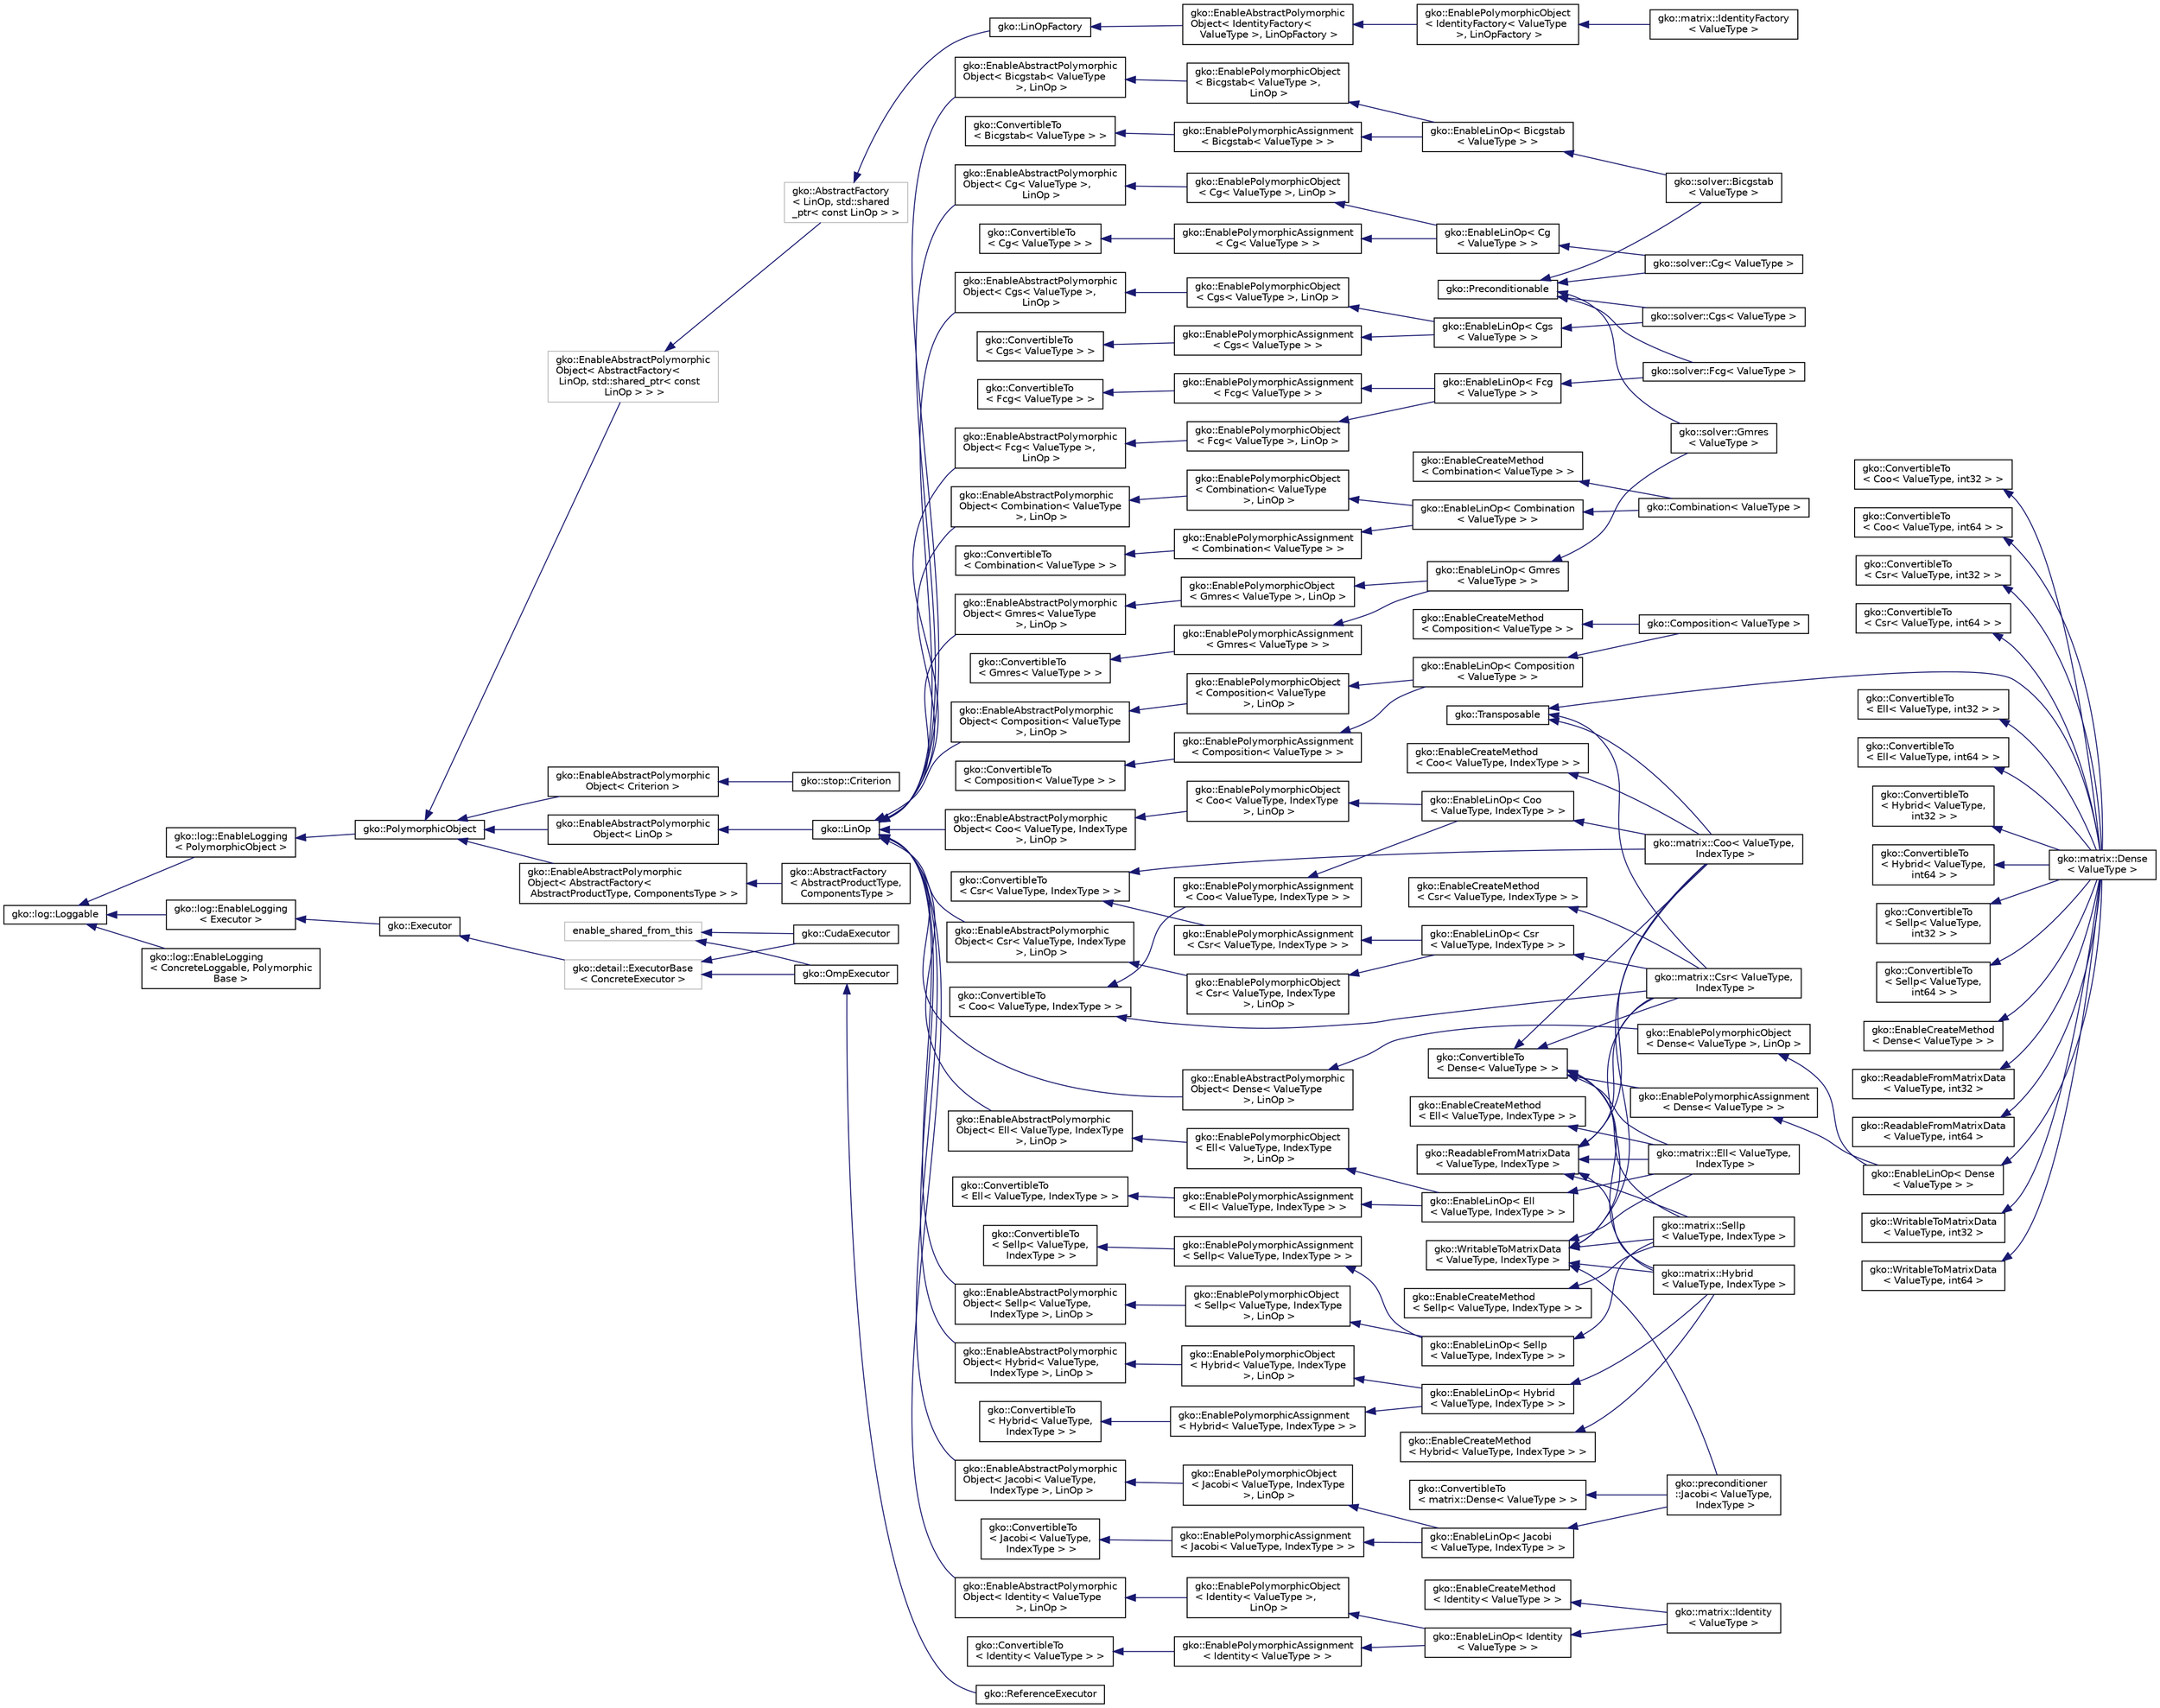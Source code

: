 digraph "Graphical Class Hierarchy"
{
 // INTERACTIVE_SVG=YES
  edge [fontname="Helvetica",fontsize="10",labelfontname="Helvetica",labelfontsize="10"];
  node [fontname="Helvetica",fontsize="10",shape=record];
  rankdir="LR";
  Node1 [label="gko::ConvertibleTo\l\< Bicgstab\< ValueType \> \>",height=0.2,width=0.4,color="black", fillcolor="white", style="filled",URL="$classgko_1_1ConvertibleTo.html"];
  Node1 -> Node2 [dir="back",color="midnightblue",fontsize="10",style="solid",fontname="Helvetica"];
  Node2 [label="gko::EnablePolymorphicAssignment\l\< Bicgstab\< ValueType \> \>",height=0.2,width=0.4,color="black", fillcolor="white", style="filled",URL="$classgko_1_1EnablePolymorphicAssignment.html"];
  Node2 -> Node3 [dir="back",color="midnightblue",fontsize="10",style="solid",fontname="Helvetica"];
  Node3 [label="gko::EnableLinOp\< Bicgstab\l\< ValueType \> \>",height=0.2,width=0.4,color="black", fillcolor="white", style="filled",URL="$classgko_1_1EnableLinOp.html"];
  Node3 -> Node4 [dir="back",color="midnightblue",fontsize="10",style="solid",fontname="Helvetica"];
  Node4 [label="gko::solver::Bicgstab\l\< ValueType \>",height=0.2,width=0.4,color="black", fillcolor="white", style="filled",URL="$classgko_1_1solver_1_1Bicgstab.html",tooltip="BiCGSTAB or the Bi-Conjugate Gradient-Stabilized is a Krylov subspace solver. "];
  Node5 [label="gko::ConvertibleTo\l\< Cg\< ValueType \> \>",height=0.2,width=0.4,color="black", fillcolor="white", style="filled",URL="$classgko_1_1ConvertibleTo.html"];
  Node5 -> Node6 [dir="back",color="midnightblue",fontsize="10",style="solid",fontname="Helvetica"];
  Node6 [label="gko::EnablePolymorphicAssignment\l\< Cg\< ValueType \> \>",height=0.2,width=0.4,color="black", fillcolor="white", style="filled",URL="$classgko_1_1EnablePolymorphicAssignment.html"];
  Node6 -> Node7 [dir="back",color="midnightblue",fontsize="10",style="solid",fontname="Helvetica"];
  Node7 [label="gko::EnableLinOp\< Cg\l\< ValueType \> \>",height=0.2,width=0.4,color="black", fillcolor="white", style="filled",URL="$classgko_1_1EnableLinOp.html"];
  Node7 -> Node8 [dir="back",color="midnightblue",fontsize="10",style="solid",fontname="Helvetica"];
  Node8 [label="gko::solver::Cg\< ValueType \>",height=0.2,width=0.4,color="black", fillcolor="white", style="filled",URL="$classgko_1_1solver_1_1Cg.html",tooltip="CG or the conjugate gradient method is an iterative type Krylov subspace method which is suitable for..."];
  Node9 [label="gko::ConvertibleTo\l\< Cgs\< ValueType \> \>",height=0.2,width=0.4,color="black", fillcolor="white", style="filled",URL="$classgko_1_1ConvertibleTo.html"];
  Node9 -> Node10 [dir="back",color="midnightblue",fontsize="10",style="solid",fontname="Helvetica"];
  Node10 [label="gko::EnablePolymorphicAssignment\l\< Cgs\< ValueType \> \>",height=0.2,width=0.4,color="black", fillcolor="white", style="filled",URL="$classgko_1_1EnablePolymorphicAssignment.html"];
  Node10 -> Node11 [dir="back",color="midnightblue",fontsize="10",style="solid",fontname="Helvetica"];
  Node11 [label="gko::EnableLinOp\< Cgs\l\< ValueType \> \>",height=0.2,width=0.4,color="black", fillcolor="white", style="filled",URL="$classgko_1_1EnableLinOp.html"];
  Node11 -> Node12 [dir="back",color="midnightblue",fontsize="10",style="solid",fontname="Helvetica"];
  Node12 [label="gko::solver::Cgs\< ValueType \>",height=0.2,width=0.4,color="black", fillcolor="white", style="filled",URL="$classgko_1_1solver_1_1Cgs.html",tooltip="CGS or the conjugate gradient square method is an iterative type Krylov subspace method which is suit..."];
  Node13 [label="gko::ConvertibleTo\l\< Combination\< ValueType \> \>",height=0.2,width=0.4,color="black", fillcolor="white", style="filled",URL="$classgko_1_1ConvertibleTo.html"];
  Node13 -> Node14 [dir="back",color="midnightblue",fontsize="10",style="solid",fontname="Helvetica"];
  Node14 [label="gko::EnablePolymorphicAssignment\l\< Combination\< ValueType \> \>",height=0.2,width=0.4,color="black", fillcolor="white", style="filled",URL="$classgko_1_1EnablePolymorphicAssignment.html"];
  Node14 -> Node15 [dir="back",color="midnightblue",fontsize="10",style="solid",fontname="Helvetica"];
  Node15 [label="gko::EnableLinOp\< Combination\l\< ValueType \> \>",height=0.2,width=0.4,color="black", fillcolor="white", style="filled",URL="$classgko_1_1EnableLinOp.html"];
  Node15 -> Node16 [dir="back",color="midnightblue",fontsize="10",style="solid",fontname="Helvetica"];
  Node16 [label="gko::Combination\< ValueType \>",height=0.2,width=0.4,color="black", fillcolor="white", style="filled",URL="$classgko_1_1Combination.html",tooltip="The Combination class can be used to construct a linear combination of multiple linear operators `c1 ..."];
  Node17 [label="gko::ConvertibleTo\l\< Composition\< ValueType \> \>",height=0.2,width=0.4,color="black", fillcolor="white", style="filled",URL="$classgko_1_1ConvertibleTo.html"];
  Node17 -> Node18 [dir="back",color="midnightblue",fontsize="10",style="solid",fontname="Helvetica"];
  Node18 [label="gko::EnablePolymorphicAssignment\l\< Composition\< ValueType \> \>",height=0.2,width=0.4,color="black", fillcolor="white", style="filled",URL="$classgko_1_1EnablePolymorphicAssignment.html"];
  Node18 -> Node19 [dir="back",color="midnightblue",fontsize="10",style="solid",fontname="Helvetica"];
  Node19 [label="gko::EnableLinOp\< Composition\l\< ValueType \> \>",height=0.2,width=0.4,color="black", fillcolor="white", style="filled",URL="$classgko_1_1EnableLinOp.html"];
  Node19 -> Node20 [dir="back",color="midnightblue",fontsize="10",style="solid",fontname="Helvetica"];
  Node20 [label="gko::Composition\< ValueType \>",height=0.2,width=0.4,color="black", fillcolor="white", style="filled",URL="$classgko_1_1Composition.html",tooltip="The Composition class can be used to compose linear operators op1, op2, ..., opn and obtain the opera..."];
  Node21 [label="gko::ConvertibleTo\l\< Coo\< ValueType, IndexType \> \>",height=0.2,width=0.4,color="black", fillcolor="white", style="filled",URL="$classgko_1_1ConvertibleTo.html"];
  Node21 -> Node22 [dir="back",color="midnightblue",fontsize="10",style="solid",fontname="Helvetica"];
  Node22 [label="gko::EnablePolymorphicAssignment\l\< Coo\< ValueType, IndexType \> \>",height=0.2,width=0.4,color="black", fillcolor="white", style="filled",URL="$classgko_1_1EnablePolymorphicAssignment.html"];
  Node22 -> Node23 [dir="back",color="midnightblue",fontsize="10",style="solid",fontname="Helvetica"];
  Node23 [label="gko::EnableLinOp\< Coo\l\< ValueType, IndexType \> \>",height=0.2,width=0.4,color="black", fillcolor="white", style="filled",URL="$classgko_1_1EnableLinOp.html"];
  Node23 -> Node24 [dir="back",color="midnightblue",fontsize="10",style="solid",fontname="Helvetica"];
  Node24 [label="gko::matrix::Coo\< ValueType,\l IndexType \>",height=0.2,width=0.4,color="black", fillcolor="white", style="filled",URL="$classgko_1_1matrix_1_1Coo.html",tooltip="COO stores a matrix in the coordinate matrix format. "];
  Node21 -> Node25 [dir="back",color="midnightblue",fontsize="10",style="solid",fontname="Helvetica"];
  Node25 [label="gko::matrix::Csr\< ValueType,\l IndexType \>",height=0.2,width=0.4,color="black", fillcolor="white", style="filled",URL="$classgko_1_1matrix_1_1Csr.html",tooltip="CSR is a matrix format which stores only the nonzero coefficients by compressing each row of the matr..."];
  Node26 [label="gko::ConvertibleTo\l\< Coo\< ValueType, int32 \> \>",height=0.2,width=0.4,color="black", fillcolor="white", style="filled",URL="$classgko_1_1ConvertibleTo.html"];
  Node26 -> Node27 [dir="back",color="midnightblue",fontsize="10",style="solid",fontname="Helvetica"];
  Node27 [label="gko::matrix::Dense\l\< ValueType \>",height=0.2,width=0.4,color="black", fillcolor="white", style="filled",URL="$classgko_1_1matrix_1_1Dense.html",tooltip="Dense is a matrix format which explicitly stores all values of the matrix. "];
  Node28 [label="gko::ConvertibleTo\l\< Coo\< ValueType, int64 \> \>",height=0.2,width=0.4,color="black", fillcolor="white", style="filled",URL="$classgko_1_1ConvertibleTo.html"];
  Node28 -> Node27 [dir="back",color="midnightblue",fontsize="10",style="solid",fontname="Helvetica"];
  Node29 [label="gko::ConvertibleTo\l\< Csr\< ValueType, IndexType \> \>",height=0.2,width=0.4,color="black", fillcolor="white", style="filled",URL="$classgko_1_1ConvertibleTo.html"];
  Node29 -> Node30 [dir="back",color="midnightblue",fontsize="10",style="solid",fontname="Helvetica"];
  Node30 [label="gko::EnablePolymorphicAssignment\l\< Csr\< ValueType, IndexType \> \>",height=0.2,width=0.4,color="black", fillcolor="white", style="filled",URL="$classgko_1_1EnablePolymorphicAssignment.html"];
  Node30 -> Node31 [dir="back",color="midnightblue",fontsize="10",style="solid",fontname="Helvetica"];
  Node31 [label="gko::EnableLinOp\< Csr\l\< ValueType, IndexType \> \>",height=0.2,width=0.4,color="black", fillcolor="white", style="filled",URL="$classgko_1_1EnableLinOp.html"];
  Node31 -> Node25 [dir="back",color="midnightblue",fontsize="10",style="solid",fontname="Helvetica"];
  Node29 -> Node24 [dir="back",color="midnightblue",fontsize="10",style="solid",fontname="Helvetica"];
  Node32 [label="gko::ConvertibleTo\l\< Csr\< ValueType, int32 \> \>",height=0.2,width=0.4,color="black", fillcolor="white", style="filled",URL="$classgko_1_1ConvertibleTo.html"];
  Node32 -> Node27 [dir="back",color="midnightblue",fontsize="10",style="solid",fontname="Helvetica"];
  Node33 [label="gko::ConvertibleTo\l\< Csr\< ValueType, int64 \> \>",height=0.2,width=0.4,color="black", fillcolor="white", style="filled",URL="$classgko_1_1ConvertibleTo.html"];
  Node33 -> Node27 [dir="back",color="midnightblue",fontsize="10",style="solid",fontname="Helvetica"];
  Node34 [label="gko::ConvertibleTo\l\< Dense\< ValueType \> \>",height=0.2,width=0.4,color="black", fillcolor="white", style="filled",URL="$classgko_1_1ConvertibleTo.html"];
  Node34 -> Node35 [dir="back",color="midnightblue",fontsize="10",style="solid",fontname="Helvetica"];
  Node35 [label="gko::EnablePolymorphicAssignment\l\< Dense\< ValueType \> \>",height=0.2,width=0.4,color="black", fillcolor="white", style="filled",URL="$classgko_1_1EnablePolymorphicAssignment.html"];
  Node35 -> Node36 [dir="back",color="midnightblue",fontsize="10",style="solid",fontname="Helvetica"];
  Node36 [label="gko::EnableLinOp\< Dense\l\< ValueType \> \>",height=0.2,width=0.4,color="black", fillcolor="white", style="filled",URL="$classgko_1_1EnableLinOp.html"];
  Node36 -> Node27 [dir="back",color="midnightblue",fontsize="10",style="solid",fontname="Helvetica"];
  Node34 -> Node24 [dir="back",color="midnightblue",fontsize="10",style="solid",fontname="Helvetica"];
  Node34 -> Node25 [dir="back",color="midnightblue",fontsize="10",style="solid",fontname="Helvetica"];
  Node34 -> Node37 [dir="back",color="midnightblue",fontsize="10",style="solid",fontname="Helvetica"];
  Node37 [label="gko::matrix::Ell\< ValueType,\l IndexType \>",height=0.2,width=0.4,color="black", fillcolor="white", style="filled",URL="$classgko_1_1matrix_1_1Ell.html",tooltip="ELL is a matrix format where stride with explicit zeros is used such that all rows have the same numb..."];
  Node34 -> Node38 [dir="back",color="midnightblue",fontsize="10",style="solid",fontname="Helvetica"];
  Node38 [label="gko::matrix::Hybrid\l\< ValueType, IndexType \>",height=0.2,width=0.4,color="black", fillcolor="white", style="filled",URL="$classgko_1_1matrix_1_1Hybrid.html",tooltip="HYBRID is a matrix format which splits the matrix into ELLPACK and COO format. "];
  Node34 -> Node39 [dir="back",color="midnightblue",fontsize="10",style="solid",fontname="Helvetica"];
  Node39 [label="gko::matrix::Sellp\l\< ValueType, IndexType \>",height=0.2,width=0.4,color="black", fillcolor="white", style="filled",URL="$classgko_1_1matrix_1_1Sellp.html",tooltip="SELL-P is a matrix format similar to ELL format. "];
  Node40 [label="gko::ConvertibleTo\l\< Ell\< ValueType, IndexType \> \>",height=0.2,width=0.4,color="black", fillcolor="white", style="filled",URL="$classgko_1_1ConvertibleTo.html"];
  Node40 -> Node41 [dir="back",color="midnightblue",fontsize="10",style="solid",fontname="Helvetica"];
  Node41 [label="gko::EnablePolymorphicAssignment\l\< Ell\< ValueType, IndexType \> \>",height=0.2,width=0.4,color="black", fillcolor="white", style="filled",URL="$classgko_1_1EnablePolymorphicAssignment.html"];
  Node41 -> Node42 [dir="back",color="midnightblue",fontsize="10",style="solid",fontname="Helvetica"];
  Node42 [label="gko::EnableLinOp\< Ell\l\< ValueType, IndexType \> \>",height=0.2,width=0.4,color="black", fillcolor="white", style="filled",URL="$classgko_1_1EnableLinOp.html"];
  Node42 -> Node37 [dir="back",color="midnightblue",fontsize="10",style="solid",fontname="Helvetica"];
  Node43 [label="gko::ConvertibleTo\l\< Ell\< ValueType, int32 \> \>",height=0.2,width=0.4,color="black", fillcolor="white", style="filled",URL="$classgko_1_1ConvertibleTo.html"];
  Node43 -> Node27 [dir="back",color="midnightblue",fontsize="10",style="solid",fontname="Helvetica"];
  Node44 [label="gko::ConvertibleTo\l\< Ell\< ValueType, int64 \> \>",height=0.2,width=0.4,color="black", fillcolor="white", style="filled",URL="$classgko_1_1ConvertibleTo.html"];
  Node44 -> Node27 [dir="back",color="midnightblue",fontsize="10",style="solid",fontname="Helvetica"];
  Node45 [label="gko::ConvertibleTo\l\< Fcg\< ValueType \> \>",height=0.2,width=0.4,color="black", fillcolor="white", style="filled",URL="$classgko_1_1ConvertibleTo.html"];
  Node45 -> Node46 [dir="back",color="midnightblue",fontsize="10",style="solid",fontname="Helvetica"];
  Node46 [label="gko::EnablePolymorphicAssignment\l\< Fcg\< ValueType \> \>",height=0.2,width=0.4,color="black", fillcolor="white", style="filled",URL="$classgko_1_1EnablePolymorphicAssignment.html"];
  Node46 -> Node47 [dir="back",color="midnightblue",fontsize="10",style="solid",fontname="Helvetica"];
  Node47 [label="gko::EnableLinOp\< Fcg\l\< ValueType \> \>",height=0.2,width=0.4,color="black", fillcolor="white", style="filled",URL="$classgko_1_1EnableLinOp.html"];
  Node47 -> Node48 [dir="back",color="midnightblue",fontsize="10",style="solid",fontname="Helvetica"];
  Node48 [label="gko::solver::Fcg\< ValueType \>",height=0.2,width=0.4,color="black", fillcolor="white", style="filled",URL="$classgko_1_1solver_1_1Fcg.html",tooltip="FCG or the flexible conjugate gradient method is an iterative type Krylov subspace method which is su..."];
  Node49 [label="gko::ConvertibleTo\l\< Gmres\< ValueType \> \>",height=0.2,width=0.4,color="black", fillcolor="white", style="filled",URL="$classgko_1_1ConvertibleTo.html"];
  Node49 -> Node50 [dir="back",color="midnightblue",fontsize="10",style="solid",fontname="Helvetica"];
  Node50 [label="gko::EnablePolymorphicAssignment\l\< Gmres\< ValueType \> \>",height=0.2,width=0.4,color="black", fillcolor="white", style="filled",URL="$classgko_1_1EnablePolymorphicAssignment.html"];
  Node50 -> Node51 [dir="back",color="midnightblue",fontsize="10",style="solid",fontname="Helvetica"];
  Node51 [label="gko::EnableLinOp\< Gmres\l\< ValueType \> \>",height=0.2,width=0.4,color="black", fillcolor="white", style="filled",URL="$classgko_1_1EnableLinOp.html"];
  Node51 -> Node52 [dir="back",color="midnightblue",fontsize="10",style="solid",fontname="Helvetica"];
  Node52 [label="gko::solver::Gmres\l\< ValueType \>",height=0.2,width=0.4,color="black", fillcolor="white", style="filled",URL="$classgko_1_1solver_1_1Gmres.html",tooltip="GMRES or the generalized minimal residual method is an iterative type Krylov subspace method which is..."];
  Node53 [label="gko::ConvertibleTo\l\< Hybrid\< ValueType,\l IndexType \> \>",height=0.2,width=0.4,color="black", fillcolor="white", style="filled",URL="$classgko_1_1ConvertibleTo.html"];
  Node53 -> Node54 [dir="back",color="midnightblue",fontsize="10",style="solid",fontname="Helvetica"];
  Node54 [label="gko::EnablePolymorphicAssignment\l\< Hybrid\< ValueType, IndexType \> \>",height=0.2,width=0.4,color="black", fillcolor="white", style="filled",URL="$classgko_1_1EnablePolymorphicAssignment.html"];
  Node54 -> Node55 [dir="back",color="midnightblue",fontsize="10",style="solid",fontname="Helvetica"];
  Node55 [label="gko::EnableLinOp\< Hybrid\l\< ValueType, IndexType \> \>",height=0.2,width=0.4,color="black", fillcolor="white", style="filled",URL="$classgko_1_1EnableLinOp.html"];
  Node55 -> Node38 [dir="back",color="midnightblue",fontsize="10",style="solid",fontname="Helvetica"];
  Node56 [label="gko::ConvertibleTo\l\< Hybrid\< ValueType,\l int32 \> \>",height=0.2,width=0.4,color="black", fillcolor="white", style="filled",URL="$classgko_1_1ConvertibleTo.html"];
  Node56 -> Node27 [dir="back",color="midnightblue",fontsize="10",style="solid",fontname="Helvetica"];
  Node57 [label="gko::ConvertibleTo\l\< Hybrid\< ValueType,\l int64 \> \>",height=0.2,width=0.4,color="black", fillcolor="white", style="filled",URL="$classgko_1_1ConvertibleTo.html"];
  Node57 -> Node27 [dir="back",color="midnightblue",fontsize="10",style="solid",fontname="Helvetica"];
  Node58 [label="gko::ConvertibleTo\l\< Identity\< ValueType \> \>",height=0.2,width=0.4,color="black", fillcolor="white", style="filled",URL="$classgko_1_1ConvertibleTo.html"];
  Node58 -> Node59 [dir="back",color="midnightblue",fontsize="10",style="solid",fontname="Helvetica"];
  Node59 [label="gko::EnablePolymorphicAssignment\l\< Identity\< ValueType \> \>",height=0.2,width=0.4,color="black", fillcolor="white", style="filled",URL="$classgko_1_1EnablePolymorphicAssignment.html"];
  Node59 -> Node60 [dir="back",color="midnightblue",fontsize="10",style="solid",fontname="Helvetica"];
  Node60 [label="gko::EnableLinOp\< Identity\l\< ValueType \> \>",height=0.2,width=0.4,color="black", fillcolor="white", style="filled",URL="$classgko_1_1EnableLinOp.html"];
  Node60 -> Node61 [dir="back",color="midnightblue",fontsize="10",style="solid",fontname="Helvetica"];
  Node61 [label="gko::matrix::Identity\l\< ValueType \>",height=0.2,width=0.4,color="black", fillcolor="white", style="filled",URL="$classgko_1_1matrix_1_1Identity.html",tooltip="This class is a utility which efficiently implements the identity matrix (a linear operator which map..."];
  Node62 [label="gko::ConvertibleTo\l\< Jacobi\< ValueType,\l IndexType \> \>",height=0.2,width=0.4,color="black", fillcolor="white", style="filled",URL="$classgko_1_1ConvertibleTo.html"];
  Node62 -> Node63 [dir="back",color="midnightblue",fontsize="10",style="solid",fontname="Helvetica"];
  Node63 [label="gko::EnablePolymorphicAssignment\l\< Jacobi\< ValueType, IndexType \> \>",height=0.2,width=0.4,color="black", fillcolor="white", style="filled",URL="$classgko_1_1EnablePolymorphicAssignment.html"];
  Node63 -> Node64 [dir="back",color="midnightblue",fontsize="10",style="solid",fontname="Helvetica"];
  Node64 [label="gko::EnableLinOp\< Jacobi\l\< ValueType, IndexType \> \>",height=0.2,width=0.4,color="black", fillcolor="white", style="filled",URL="$classgko_1_1EnableLinOp.html"];
  Node64 -> Node65 [dir="back",color="midnightblue",fontsize="10",style="solid",fontname="Helvetica"];
  Node65 [label="gko::preconditioner\l::Jacobi\< ValueType,\l IndexType \>",height=0.2,width=0.4,color="black", fillcolor="white", style="filled",URL="$classgko_1_1preconditioner_1_1Jacobi.html",tooltip="A block-Jacobi preconditioner is a block-diagonal linear operator, obtained by inverting the diagonal..."];
  Node66 [label="gko::ConvertibleTo\l\< matrix::Dense\< ValueType \> \>",height=0.2,width=0.4,color="black", fillcolor="white", style="filled",URL="$classgko_1_1ConvertibleTo.html"];
  Node66 -> Node65 [dir="back",color="midnightblue",fontsize="10",style="solid",fontname="Helvetica"];
  Node67 [label="gko::ConvertibleTo\l\< Sellp\< ValueType,\l IndexType \> \>",height=0.2,width=0.4,color="black", fillcolor="white", style="filled",URL="$classgko_1_1ConvertibleTo.html"];
  Node67 -> Node68 [dir="back",color="midnightblue",fontsize="10",style="solid",fontname="Helvetica"];
  Node68 [label="gko::EnablePolymorphicAssignment\l\< Sellp\< ValueType, IndexType \> \>",height=0.2,width=0.4,color="black", fillcolor="white", style="filled",URL="$classgko_1_1EnablePolymorphicAssignment.html"];
  Node68 -> Node69 [dir="back",color="midnightblue",fontsize="10",style="solid",fontname="Helvetica"];
  Node69 [label="gko::EnableLinOp\< Sellp\l\< ValueType, IndexType \> \>",height=0.2,width=0.4,color="black", fillcolor="white", style="filled",URL="$classgko_1_1EnableLinOp.html"];
  Node69 -> Node39 [dir="back",color="midnightblue",fontsize="10",style="solid",fontname="Helvetica"];
  Node70 [label="gko::ConvertibleTo\l\< Sellp\< ValueType,\l int32 \> \>",height=0.2,width=0.4,color="black", fillcolor="white", style="filled",URL="$classgko_1_1ConvertibleTo.html"];
  Node70 -> Node27 [dir="back",color="midnightblue",fontsize="10",style="solid",fontname="Helvetica"];
  Node71 [label="gko::ConvertibleTo\l\< Sellp\< ValueType,\l int64 \> \>",height=0.2,width=0.4,color="black", fillcolor="white", style="filled",URL="$classgko_1_1ConvertibleTo.html"];
  Node71 -> Node27 [dir="back",color="midnightblue",fontsize="10",style="solid",fontname="Helvetica"];
  Node72 [label="enable_shared_from_this",height=0.2,width=0.4,color="grey75", fillcolor="white", style="filled"];
  Node72 -> Node73 [dir="back",color="midnightblue",fontsize="10",style="solid",fontname="Helvetica"];
  Node73 [label="gko::CudaExecutor",height=0.2,width=0.4,color="black", fillcolor="white", style="filled",URL="$classgko_1_1CudaExecutor.html",tooltip="This is the Executor subclass which represents the CUDA device. "];
  Node72 -> Node74 [dir="back",color="midnightblue",fontsize="10",style="solid",fontname="Helvetica"];
  Node74 [label="gko::OmpExecutor",height=0.2,width=0.4,color="black", fillcolor="white", style="filled",URL="$classgko_1_1OmpExecutor.html",tooltip="This is the Executor subclass which represents the OpenMP device (typically CPU). ..."];
  Node74 -> Node75 [dir="back",color="midnightblue",fontsize="10",style="solid",fontname="Helvetica"];
  Node75 [label="gko::ReferenceExecutor",height=0.2,width=0.4,color="black", fillcolor="white", style="filled",URL="$classgko_1_1ReferenceExecutor.html",tooltip="This is a specialization of the OmpExecutor, which runs the reference implementations of the kernels ..."];
  Node76 [label="gko::EnableCreateMethod\l\< Combination\< ValueType \> \>",height=0.2,width=0.4,color="black", fillcolor="white", style="filled",URL="$classgko_1_1EnableCreateMethod.html"];
  Node76 -> Node16 [dir="back",color="midnightblue",fontsize="10",style="solid",fontname="Helvetica"];
  Node77 [label="gko::EnableCreateMethod\l\< Composition\< ValueType \> \>",height=0.2,width=0.4,color="black", fillcolor="white", style="filled",URL="$classgko_1_1EnableCreateMethod.html"];
  Node77 -> Node20 [dir="back",color="midnightblue",fontsize="10",style="solid",fontname="Helvetica"];
  Node78 [label="gko::EnableCreateMethod\l\< Coo\< ValueType, IndexType \> \>",height=0.2,width=0.4,color="black", fillcolor="white", style="filled",URL="$classgko_1_1EnableCreateMethod.html"];
  Node78 -> Node24 [dir="back",color="midnightblue",fontsize="10",style="solid",fontname="Helvetica"];
  Node79 [label="gko::EnableCreateMethod\l\< Csr\< ValueType, IndexType \> \>",height=0.2,width=0.4,color="black", fillcolor="white", style="filled",URL="$classgko_1_1EnableCreateMethod.html"];
  Node79 -> Node25 [dir="back",color="midnightblue",fontsize="10",style="solid",fontname="Helvetica"];
  Node80 [label="gko::EnableCreateMethod\l\< Dense\< ValueType \> \>",height=0.2,width=0.4,color="black", fillcolor="white", style="filled",URL="$classgko_1_1EnableCreateMethod.html"];
  Node80 -> Node27 [dir="back",color="midnightblue",fontsize="10",style="solid",fontname="Helvetica"];
  Node81 [label="gko::EnableCreateMethod\l\< Ell\< ValueType, IndexType \> \>",height=0.2,width=0.4,color="black", fillcolor="white", style="filled",URL="$classgko_1_1EnableCreateMethod.html"];
  Node81 -> Node37 [dir="back",color="midnightblue",fontsize="10",style="solid",fontname="Helvetica"];
  Node82 [label="gko::EnableCreateMethod\l\< Hybrid\< ValueType, IndexType \> \>",height=0.2,width=0.4,color="black", fillcolor="white", style="filled",URL="$classgko_1_1EnableCreateMethod.html"];
  Node82 -> Node38 [dir="back",color="midnightblue",fontsize="10",style="solid",fontname="Helvetica"];
  Node83 [label="gko::EnableCreateMethod\l\< Identity\< ValueType \> \>",height=0.2,width=0.4,color="black", fillcolor="white", style="filled",URL="$classgko_1_1EnableCreateMethod.html"];
  Node83 -> Node61 [dir="back",color="midnightblue",fontsize="10",style="solid",fontname="Helvetica"];
  Node84 [label="gko::EnableCreateMethod\l\< Sellp\< ValueType, IndexType \> \>",height=0.2,width=0.4,color="black", fillcolor="white", style="filled",URL="$classgko_1_1EnableCreateMethod.html"];
  Node84 -> Node39 [dir="back",color="midnightblue",fontsize="10",style="solid",fontname="Helvetica"];
  Node85 [label="gko::log::Loggable",height=0.2,width=0.4,color="black", fillcolor="white", style="filled",URL="$classgko_1_1log_1_1Loggable.html",tooltip="Loggable class is an interface which should be implemented by classes wanting to support logging..."];
  Node85 -> Node86 [dir="back",color="midnightblue",fontsize="10",style="solid",fontname="Helvetica"];
  Node86 [label="gko::log::EnableLogging\l\< Executor \>",height=0.2,width=0.4,color="black", fillcolor="white", style="filled",URL="$classgko_1_1log_1_1EnableLogging.html"];
  Node86 -> Node87 [dir="back",color="midnightblue",fontsize="10",style="solid",fontname="Helvetica"];
  Node87 [label="gko::Executor",height=0.2,width=0.4,color="black", fillcolor="white", style="filled",URL="$classgko_1_1Executor.html",tooltip="The first step in using the Ginkgo library consists of creating an executor. "];
  Node87 -> Node88 [dir="back",color="midnightblue",fontsize="10",style="solid",fontname="Helvetica"];
  Node88 [label="gko::detail::ExecutorBase\l\< ConcreteExecutor \>",height=0.2,width=0.4,color="grey75", fillcolor="white", style="filled"];
  Node88 -> Node73 [dir="back",color="midnightblue",fontsize="10",style="solid",fontname="Helvetica"];
  Node88 -> Node74 [dir="back",color="midnightblue",fontsize="10",style="solid",fontname="Helvetica"];
  Node85 -> Node89 [dir="back",color="midnightblue",fontsize="10",style="solid",fontname="Helvetica"];
  Node89 [label="gko::log::EnableLogging\l\< PolymorphicObject \>",height=0.2,width=0.4,color="black", fillcolor="white", style="filled",URL="$classgko_1_1log_1_1EnableLogging.html"];
  Node89 -> Node90 [dir="back",color="midnightblue",fontsize="10",style="solid",fontname="Helvetica"];
  Node90 [label="gko::PolymorphicObject",height=0.2,width=0.4,color="black", fillcolor="white", style="filled",URL="$classgko_1_1PolymorphicObject.html",tooltip="A PolymorphicObject is the abstract base for all \"heavy\" objects in Ginkgo that behave polymorphicall..."];
  Node90 -> Node91 [dir="back",color="midnightblue",fontsize="10",style="solid",fontname="Helvetica"];
  Node91 [label="gko::EnableAbstractPolymorphic\lObject\< AbstractFactory\<\l AbstractProductType, ComponentsType \> \>",height=0.2,width=0.4,color="black", fillcolor="white", style="filled",URL="$classgko_1_1EnableAbstractPolymorphicObject.html"];
  Node91 -> Node92 [dir="back",color="midnightblue",fontsize="10",style="solid",fontname="Helvetica"];
  Node92 [label="gko::AbstractFactory\l\< AbstractProductType,\l ComponentsType \>",height=0.2,width=0.4,color="black", fillcolor="white", style="filled",URL="$classgko_1_1AbstractFactory.html",tooltip="The AbstractFactory is a generic interface template that enables easy implementation of the abstract ..."];
  Node90 -> Node93 [dir="back",color="midnightblue",fontsize="10",style="solid",fontname="Helvetica"];
  Node93 [label="gko::EnableAbstractPolymorphic\lObject\< AbstractFactory\<\l LinOp, std::shared_ptr\< const\l LinOp \> \> \>",height=0.2,width=0.4,color="grey75", fillcolor="white", style="filled"];
  Node93 -> Node94 [dir="back",color="midnightblue",fontsize="10",style="solid",fontname="Helvetica"];
  Node94 [label="gko::AbstractFactory\l\< LinOp, std::shared\l_ptr\< const LinOp \> \>",height=0.2,width=0.4,color="grey75", fillcolor="white", style="filled"];
  Node94 -> Node95 [dir="back",color="midnightblue",fontsize="10",style="solid",fontname="Helvetica"];
  Node95 [label="gko::LinOpFactory",height=0.2,width=0.4,color="black", fillcolor="white", style="filled",URL="$classgko_1_1LinOpFactory.html",tooltip="A LinOpFactory represents a higher order mapping which transforms one linear operator into another..."];
  Node95 -> Node96 [dir="back",color="midnightblue",fontsize="10",style="solid",fontname="Helvetica"];
  Node96 [label="gko::EnableAbstractPolymorphic\lObject\< IdentityFactory\<\l ValueType \>, LinOpFactory \>",height=0.2,width=0.4,color="black", fillcolor="white", style="filled",URL="$classgko_1_1EnableAbstractPolymorphicObject.html"];
  Node96 -> Node97 [dir="back",color="midnightblue",fontsize="10",style="solid",fontname="Helvetica"];
  Node97 [label="gko::EnablePolymorphicObject\l\< IdentityFactory\< ValueType\l \>, LinOpFactory \>",height=0.2,width=0.4,color="black", fillcolor="white", style="filled",URL="$classgko_1_1EnablePolymorphicObject.html"];
  Node97 -> Node98 [dir="back",color="midnightblue",fontsize="10",style="solid",fontname="Helvetica"];
  Node98 [label="gko::matrix::IdentityFactory\l\< ValueType \>",height=0.2,width=0.4,color="black", fillcolor="white", style="filled",URL="$classgko_1_1matrix_1_1IdentityFactory.html",tooltip="This factory is a utility which can be used to generate Identity operators. "];
  Node90 -> Node99 [dir="back",color="midnightblue",fontsize="10",style="solid",fontname="Helvetica"];
  Node99 [label="gko::EnableAbstractPolymorphic\lObject\< Criterion \>",height=0.2,width=0.4,color="black", fillcolor="white", style="filled",URL="$classgko_1_1EnableAbstractPolymorphicObject.html"];
  Node99 -> Node100 [dir="back",color="midnightblue",fontsize="10",style="solid",fontname="Helvetica"];
  Node100 [label="gko::stop::Criterion",height=0.2,width=0.4,color="black", fillcolor="white", style="filled",URL="$classgko_1_1stop_1_1Criterion.html",tooltip="The Criterion class is a base class for all stopping criteria. "];
  Node90 -> Node101 [dir="back",color="midnightblue",fontsize="10",style="solid",fontname="Helvetica"];
  Node101 [label="gko::EnableAbstractPolymorphic\lObject\< LinOp \>",height=0.2,width=0.4,color="black", fillcolor="white", style="filled",URL="$classgko_1_1EnableAbstractPolymorphicObject.html"];
  Node101 -> Node102 [dir="back",color="midnightblue",fontsize="10",style="solid",fontname="Helvetica"];
  Node102 [label="gko::LinOp",height=0.2,width=0.4,color="black", fillcolor="white", style="filled",URL="$classgko_1_1LinOp.html",tooltip="The linear operator (LinOp) is a base class for all linear algebra objects in Ginkgo. "];
  Node102 -> Node103 [dir="back",color="midnightblue",fontsize="10",style="solid",fontname="Helvetica"];
  Node103 [label="gko::EnableAbstractPolymorphic\lObject\< Bicgstab\< ValueType\l \>, LinOp \>",height=0.2,width=0.4,color="black", fillcolor="white", style="filled",URL="$classgko_1_1EnableAbstractPolymorphicObject.html"];
  Node103 -> Node104 [dir="back",color="midnightblue",fontsize="10",style="solid",fontname="Helvetica"];
  Node104 [label="gko::EnablePolymorphicObject\l\< Bicgstab\< ValueType \>,\l LinOp \>",height=0.2,width=0.4,color="black", fillcolor="white", style="filled",URL="$classgko_1_1EnablePolymorphicObject.html"];
  Node104 -> Node3 [dir="back",color="midnightblue",fontsize="10",style="solid",fontname="Helvetica"];
  Node102 -> Node105 [dir="back",color="midnightblue",fontsize="10",style="solid",fontname="Helvetica"];
  Node105 [label="gko::EnableAbstractPolymorphic\lObject\< Cg\< ValueType \>,\l LinOp \>",height=0.2,width=0.4,color="black", fillcolor="white", style="filled",URL="$classgko_1_1EnableAbstractPolymorphicObject.html"];
  Node105 -> Node106 [dir="back",color="midnightblue",fontsize="10",style="solid",fontname="Helvetica"];
  Node106 [label="gko::EnablePolymorphicObject\l\< Cg\< ValueType \>, LinOp \>",height=0.2,width=0.4,color="black", fillcolor="white", style="filled",URL="$classgko_1_1EnablePolymorphicObject.html"];
  Node106 -> Node7 [dir="back",color="midnightblue",fontsize="10",style="solid",fontname="Helvetica"];
  Node102 -> Node107 [dir="back",color="midnightblue",fontsize="10",style="solid",fontname="Helvetica"];
  Node107 [label="gko::EnableAbstractPolymorphic\lObject\< Cgs\< ValueType \>,\l LinOp \>",height=0.2,width=0.4,color="black", fillcolor="white", style="filled",URL="$classgko_1_1EnableAbstractPolymorphicObject.html"];
  Node107 -> Node108 [dir="back",color="midnightblue",fontsize="10",style="solid",fontname="Helvetica"];
  Node108 [label="gko::EnablePolymorphicObject\l\< Cgs\< ValueType \>, LinOp \>",height=0.2,width=0.4,color="black", fillcolor="white", style="filled",URL="$classgko_1_1EnablePolymorphicObject.html"];
  Node108 -> Node11 [dir="back",color="midnightblue",fontsize="10",style="solid",fontname="Helvetica"];
  Node102 -> Node109 [dir="back",color="midnightblue",fontsize="10",style="solid",fontname="Helvetica"];
  Node109 [label="gko::EnableAbstractPolymorphic\lObject\< Combination\< ValueType\l \>, LinOp \>",height=0.2,width=0.4,color="black", fillcolor="white", style="filled",URL="$classgko_1_1EnableAbstractPolymorphicObject.html"];
  Node109 -> Node110 [dir="back",color="midnightblue",fontsize="10",style="solid",fontname="Helvetica"];
  Node110 [label="gko::EnablePolymorphicObject\l\< Combination\< ValueType\l \>, LinOp \>",height=0.2,width=0.4,color="black", fillcolor="white", style="filled",URL="$classgko_1_1EnablePolymorphicObject.html"];
  Node110 -> Node15 [dir="back",color="midnightblue",fontsize="10",style="solid",fontname="Helvetica"];
  Node102 -> Node111 [dir="back",color="midnightblue",fontsize="10",style="solid",fontname="Helvetica"];
  Node111 [label="gko::EnableAbstractPolymorphic\lObject\< Composition\< ValueType\l \>, LinOp \>",height=0.2,width=0.4,color="black", fillcolor="white", style="filled",URL="$classgko_1_1EnableAbstractPolymorphicObject.html"];
  Node111 -> Node112 [dir="back",color="midnightblue",fontsize="10",style="solid",fontname="Helvetica"];
  Node112 [label="gko::EnablePolymorphicObject\l\< Composition\< ValueType\l \>, LinOp \>",height=0.2,width=0.4,color="black", fillcolor="white", style="filled",URL="$classgko_1_1EnablePolymorphicObject.html"];
  Node112 -> Node19 [dir="back",color="midnightblue",fontsize="10",style="solid",fontname="Helvetica"];
  Node102 -> Node113 [dir="back",color="midnightblue",fontsize="10",style="solid",fontname="Helvetica"];
  Node113 [label="gko::EnableAbstractPolymorphic\lObject\< Coo\< ValueType, IndexType\l \>, LinOp \>",height=0.2,width=0.4,color="black", fillcolor="white", style="filled",URL="$classgko_1_1EnableAbstractPolymorphicObject.html"];
  Node113 -> Node114 [dir="back",color="midnightblue",fontsize="10",style="solid",fontname="Helvetica"];
  Node114 [label="gko::EnablePolymorphicObject\l\< Coo\< ValueType, IndexType\l \>, LinOp \>",height=0.2,width=0.4,color="black", fillcolor="white", style="filled",URL="$classgko_1_1EnablePolymorphicObject.html"];
  Node114 -> Node23 [dir="back",color="midnightblue",fontsize="10",style="solid",fontname="Helvetica"];
  Node102 -> Node115 [dir="back",color="midnightblue",fontsize="10",style="solid",fontname="Helvetica"];
  Node115 [label="gko::EnableAbstractPolymorphic\lObject\< Csr\< ValueType, IndexType\l \>, LinOp \>",height=0.2,width=0.4,color="black", fillcolor="white", style="filled",URL="$classgko_1_1EnableAbstractPolymorphicObject.html"];
  Node115 -> Node116 [dir="back",color="midnightblue",fontsize="10",style="solid",fontname="Helvetica"];
  Node116 [label="gko::EnablePolymorphicObject\l\< Csr\< ValueType, IndexType\l \>, LinOp \>",height=0.2,width=0.4,color="black", fillcolor="white", style="filled",URL="$classgko_1_1EnablePolymorphicObject.html"];
  Node116 -> Node31 [dir="back",color="midnightblue",fontsize="10",style="solid",fontname="Helvetica"];
  Node102 -> Node117 [dir="back",color="midnightblue",fontsize="10",style="solid",fontname="Helvetica"];
  Node117 [label="gko::EnableAbstractPolymorphic\lObject\< Dense\< ValueType\l \>, LinOp \>",height=0.2,width=0.4,color="black", fillcolor="white", style="filled",URL="$classgko_1_1EnableAbstractPolymorphicObject.html"];
  Node117 -> Node118 [dir="back",color="midnightblue",fontsize="10",style="solid",fontname="Helvetica"];
  Node118 [label="gko::EnablePolymorphicObject\l\< Dense\< ValueType \>, LinOp \>",height=0.2,width=0.4,color="black", fillcolor="white", style="filled",URL="$classgko_1_1EnablePolymorphicObject.html"];
  Node118 -> Node36 [dir="back",color="midnightblue",fontsize="10",style="solid",fontname="Helvetica"];
  Node102 -> Node119 [dir="back",color="midnightblue",fontsize="10",style="solid",fontname="Helvetica"];
  Node119 [label="gko::EnableAbstractPolymorphic\lObject\< Ell\< ValueType, IndexType\l \>, LinOp \>",height=0.2,width=0.4,color="black", fillcolor="white", style="filled",URL="$classgko_1_1EnableAbstractPolymorphicObject.html"];
  Node119 -> Node120 [dir="back",color="midnightblue",fontsize="10",style="solid",fontname="Helvetica"];
  Node120 [label="gko::EnablePolymorphicObject\l\< Ell\< ValueType, IndexType\l \>, LinOp \>",height=0.2,width=0.4,color="black", fillcolor="white", style="filled",URL="$classgko_1_1EnablePolymorphicObject.html"];
  Node120 -> Node42 [dir="back",color="midnightblue",fontsize="10",style="solid",fontname="Helvetica"];
  Node102 -> Node121 [dir="back",color="midnightblue",fontsize="10",style="solid",fontname="Helvetica"];
  Node121 [label="gko::EnableAbstractPolymorphic\lObject\< Fcg\< ValueType \>,\l LinOp \>",height=0.2,width=0.4,color="black", fillcolor="white", style="filled",URL="$classgko_1_1EnableAbstractPolymorphicObject.html"];
  Node121 -> Node122 [dir="back",color="midnightblue",fontsize="10",style="solid",fontname="Helvetica"];
  Node122 [label="gko::EnablePolymorphicObject\l\< Fcg\< ValueType \>, LinOp \>",height=0.2,width=0.4,color="black", fillcolor="white", style="filled",URL="$classgko_1_1EnablePolymorphicObject.html"];
  Node122 -> Node47 [dir="back",color="midnightblue",fontsize="10",style="solid",fontname="Helvetica"];
  Node102 -> Node123 [dir="back",color="midnightblue",fontsize="10",style="solid",fontname="Helvetica"];
  Node123 [label="gko::EnableAbstractPolymorphic\lObject\< Gmres\< ValueType\l \>, LinOp \>",height=0.2,width=0.4,color="black", fillcolor="white", style="filled",URL="$classgko_1_1EnableAbstractPolymorphicObject.html"];
  Node123 -> Node124 [dir="back",color="midnightblue",fontsize="10",style="solid",fontname="Helvetica"];
  Node124 [label="gko::EnablePolymorphicObject\l\< Gmres\< ValueType \>, LinOp \>",height=0.2,width=0.4,color="black", fillcolor="white", style="filled",URL="$classgko_1_1EnablePolymorphicObject.html"];
  Node124 -> Node51 [dir="back",color="midnightblue",fontsize="10",style="solid",fontname="Helvetica"];
  Node102 -> Node125 [dir="back",color="midnightblue",fontsize="10",style="solid",fontname="Helvetica"];
  Node125 [label="gko::EnableAbstractPolymorphic\lObject\< Hybrid\< ValueType,\l IndexType \>, LinOp \>",height=0.2,width=0.4,color="black", fillcolor="white", style="filled",URL="$classgko_1_1EnableAbstractPolymorphicObject.html"];
  Node125 -> Node126 [dir="back",color="midnightblue",fontsize="10",style="solid",fontname="Helvetica"];
  Node126 [label="gko::EnablePolymorphicObject\l\< Hybrid\< ValueType, IndexType\l \>, LinOp \>",height=0.2,width=0.4,color="black", fillcolor="white", style="filled",URL="$classgko_1_1EnablePolymorphicObject.html"];
  Node126 -> Node55 [dir="back",color="midnightblue",fontsize="10",style="solid",fontname="Helvetica"];
  Node102 -> Node127 [dir="back",color="midnightblue",fontsize="10",style="solid",fontname="Helvetica"];
  Node127 [label="gko::EnableAbstractPolymorphic\lObject\< Identity\< ValueType\l \>, LinOp \>",height=0.2,width=0.4,color="black", fillcolor="white", style="filled",URL="$classgko_1_1EnableAbstractPolymorphicObject.html"];
  Node127 -> Node128 [dir="back",color="midnightblue",fontsize="10",style="solid",fontname="Helvetica"];
  Node128 [label="gko::EnablePolymorphicObject\l\< Identity\< ValueType \>,\l LinOp \>",height=0.2,width=0.4,color="black", fillcolor="white", style="filled",URL="$classgko_1_1EnablePolymorphicObject.html"];
  Node128 -> Node60 [dir="back",color="midnightblue",fontsize="10",style="solid",fontname="Helvetica"];
  Node102 -> Node129 [dir="back",color="midnightblue",fontsize="10",style="solid",fontname="Helvetica"];
  Node129 [label="gko::EnableAbstractPolymorphic\lObject\< Jacobi\< ValueType,\l IndexType \>, LinOp \>",height=0.2,width=0.4,color="black", fillcolor="white", style="filled",URL="$classgko_1_1EnableAbstractPolymorphicObject.html"];
  Node129 -> Node130 [dir="back",color="midnightblue",fontsize="10",style="solid",fontname="Helvetica"];
  Node130 [label="gko::EnablePolymorphicObject\l\< Jacobi\< ValueType, IndexType\l \>, LinOp \>",height=0.2,width=0.4,color="black", fillcolor="white", style="filled",URL="$classgko_1_1EnablePolymorphicObject.html"];
  Node130 -> Node64 [dir="back",color="midnightblue",fontsize="10",style="solid",fontname="Helvetica"];
  Node102 -> Node131 [dir="back",color="midnightblue",fontsize="10",style="solid",fontname="Helvetica"];
  Node131 [label="gko::EnableAbstractPolymorphic\lObject\< Sellp\< ValueType,\l IndexType \>, LinOp \>",height=0.2,width=0.4,color="black", fillcolor="white", style="filled",URL="$classgko_1_1EnableAbstractPolymorphicObject.html"];
  Node131 -> Node132 [dir="back",color="midnightblue",fontsize="10",style="solid",fontname="Helvetica"];
  Node132 [label="gko::EnablePolymorphicObject\l\< Sellp\< ValueType, IndexType\l \>, LinOp \>",height=0.2,width=0.4,color="black", fillcolor="white", style="filled",URL="$classgko_1_1EnablePolymorphicObject.html"];
  Node132 -> Node69 [dir="back",color="midnightblue",fontsize="10",style="solid",fontname="Helvetica"];
  Node85 -> Node133 [dir="back",color="midnightblue",fontsize="10",style="solid",fontname="Helvetica"];
  Node133 [label="gko::log::EnableLogging\l\< ConcreteLoggable, Polymorphic\lBase \>",height=0.2,width=0.4,color="black", fillcolor="white", style="filled",URL="$classgko_1_1log_1_1EnableLogging.html",tooltip="EnableLogging is a mixin which should be inherited by any class which wants to enable logging..."];
  Node134 [label="gko::Preconditionable",height=0.2,width=0.4,color="black", fillcolor="white", style="filled",URL="$classgko_1_1Preconditionable.html",tooltip="A LinOp implementing this interface can be preconditioned. "];
  Node134 -> Node4 [dir="back",color="midnightblue",fontsize="10",style="solid",fontname="Helvetica"];
  Node134 -> Node8 [dir="back",color="midnightblue",fontsize="10",style="solid",fontname="Helvetica"];
  Node134 -> Node12 [dir="back",color="midnightblue",fontsize="10",style="solid",fontname="Helvetica"];
  Node134 -> Node48 [dir="back",color="midnightblue",fontsize="10",style="solid",fontname="Helvetica"];
  Node134 -> Node52 [dir="back",color="midnightblue",fontsize="10",style="solid",fontname="Helvetica"];
  Node135 [label="gko::ReadableFromMatrixData\l\< ValueType, IndexType \>",height=0.2,width=0.4,color="black", fillcolor="white", style="filled",URL="$classgko_1_1ReadableFromMatrixData.html",tooltip="A LinOp implementing this interface can read its data from a matrix_data structure. "];
  Node135 -> Node24 [dir="back",color="midnightblue",fontsize="10",style="solid",fontname="Helvetica"];
  Node135 -> Node25 [dir="back",color="midnightblue",fontsize="10",style="solid",fontname="Helvetica"];
  Node135 -> Node37 [dir="back",color="midnightblue",fontsize="10",style="solid",fontname="Helvetica"];
  Node135 -> Node38 [dir="back",color="midnightblue",fontsize="10",style="solid",fontname="Helvetica"];
  Node135 -> Node39 [dir="back",color="midnightblue",fontsize="10",style="solid",fontname="Helvetica"];
  Node136 [label="gko::ReadableFromMatrixData\l\< ValueType, int32 \>",height=0.2,width=0.4,color="black", fillcolor="white", style="filled",URL="$classgko_1_1ReadableFromMatrixData.html"];
  Node136 -> Node27 [dir="back",color="midnightblue",fontsize="10",style="solid",fontname="Helvetica"];
  Node137 [label="gko::ReadableFromMatrixData\l\< ValueType, int64 \>",height=0.2,width=0.4,color="black", fillcolor="white", style="filled",URL="$classgko_1_1ReadableFromMatrixData.html"];
  Node137 -> Node27 [dir="back",color="midnightblue",fontsize="10",style="solid",fontname="Helvetica"];
  Node138 [label="gko::Transposable",height=0.2,width=0.4,color="black", fillcolor="white", style="filled",URL="$classgko_1_1Transposable.html",tooltip="Linear operators which support transposition should implement the Transposable interface. "];
  Node138 -> Node24 [dir="back",color="midnightblue",fontsize="10",style="solid",fontname="Helvetica"];
  Node138 -> Node25 [dir="back",color="midnightblue",fontsize="10",style="solid",fontname="Helvetica"];
  Node138 -> Node27 [dir="back",color="midnightblue",fontsize="10",style="solid",fontname="Helvetica"];
  Node139 [label="gko::WritableToMatrixData\l\< ValueType, IndexType \>",height=0.2,width=0.4,color="black", fillcolor="white", style="filled",URL="$classgko_1_1WritableToMatrixData.html",tooltip="A LinOp implementing this interface can write its data to a matrix_data structure. "];
  Node139 -> Node24 [dir="back",color="midnightblue",fontsize="10",style="solid",fontname="Helvetica"];
  Node139 -> Node25 [dir="back",color="midnightblue",fontsize="10",style="solid",fontname="Helvetica"];
  Node139 -> Node37 [dir="back",color="midnightblue",fontsize="10",style="solid",fontname="Helvetica"];
  Node139 -> Node38 [dir="back",color="midnightblue",fontsize="10",style="solid",fontname="Helvetica"];
  Node139 -> Node39 [dir="back",color="midnightblue",fontsize="10",style="solid",fontname="Helvetica"];
  Node139 -> Node65 [dir="back",color="midnightblue",fontsize="10",style="solid",fontname="Helvetica"];
  Node140 [label="gko::WritableToMatrixData\l\< ValueType, int32 \>",height=0.2,width=0.4,color="black", fillcolor="white", style="filled",URL="$classgko_1_1WritableToMatrixData.html"];
  Node140 -> Node27 [dir="back",color="midnightblue",fontsize="10",style="solid",fontname="Helvetica"];
  Node141 [label="gko::WritableToMatrixData\l\< ValueType, int64 \>",height=0.2,width=0.4,color="black", fillcolor="white", style="filled",URL="$classgko_1_1WritableToMatrixData.html"];
  Node141 -> Node27 [dir="back",color="midnightblue",fontsize="10",style="solid",fontname="Helvetica"];
}
